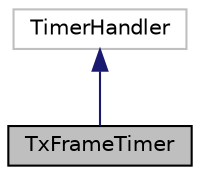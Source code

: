 digraph "TxFrameTimer"
{
 // LATEX_PDF_SIZE
  edge [fontname="Helvetica",fontsize="10",labelfontname="Helvetica",labelfontsize="10"];
  node [fontname="Helvetica",fontsize="10",shape=record];
  Node1 [label="TxFrameTimer",height=0.2,width=0.4,color="black", fillcolor="grey75", style="filled", fontcolor="black",tooltip="The class used by Uwal to handle simulator's event expirations; it is exploited to schedule the sendD..."];
  Node2 -> Node1 [dir="back",color="midnightblue",fontsize="10",style="solid",fontname="Helvetica"];
  Node2 [label="TimerHandler",height=0.2,width=0.4,color="grey75", fillcolor="white", style="filled",tooltip=" "];
}
